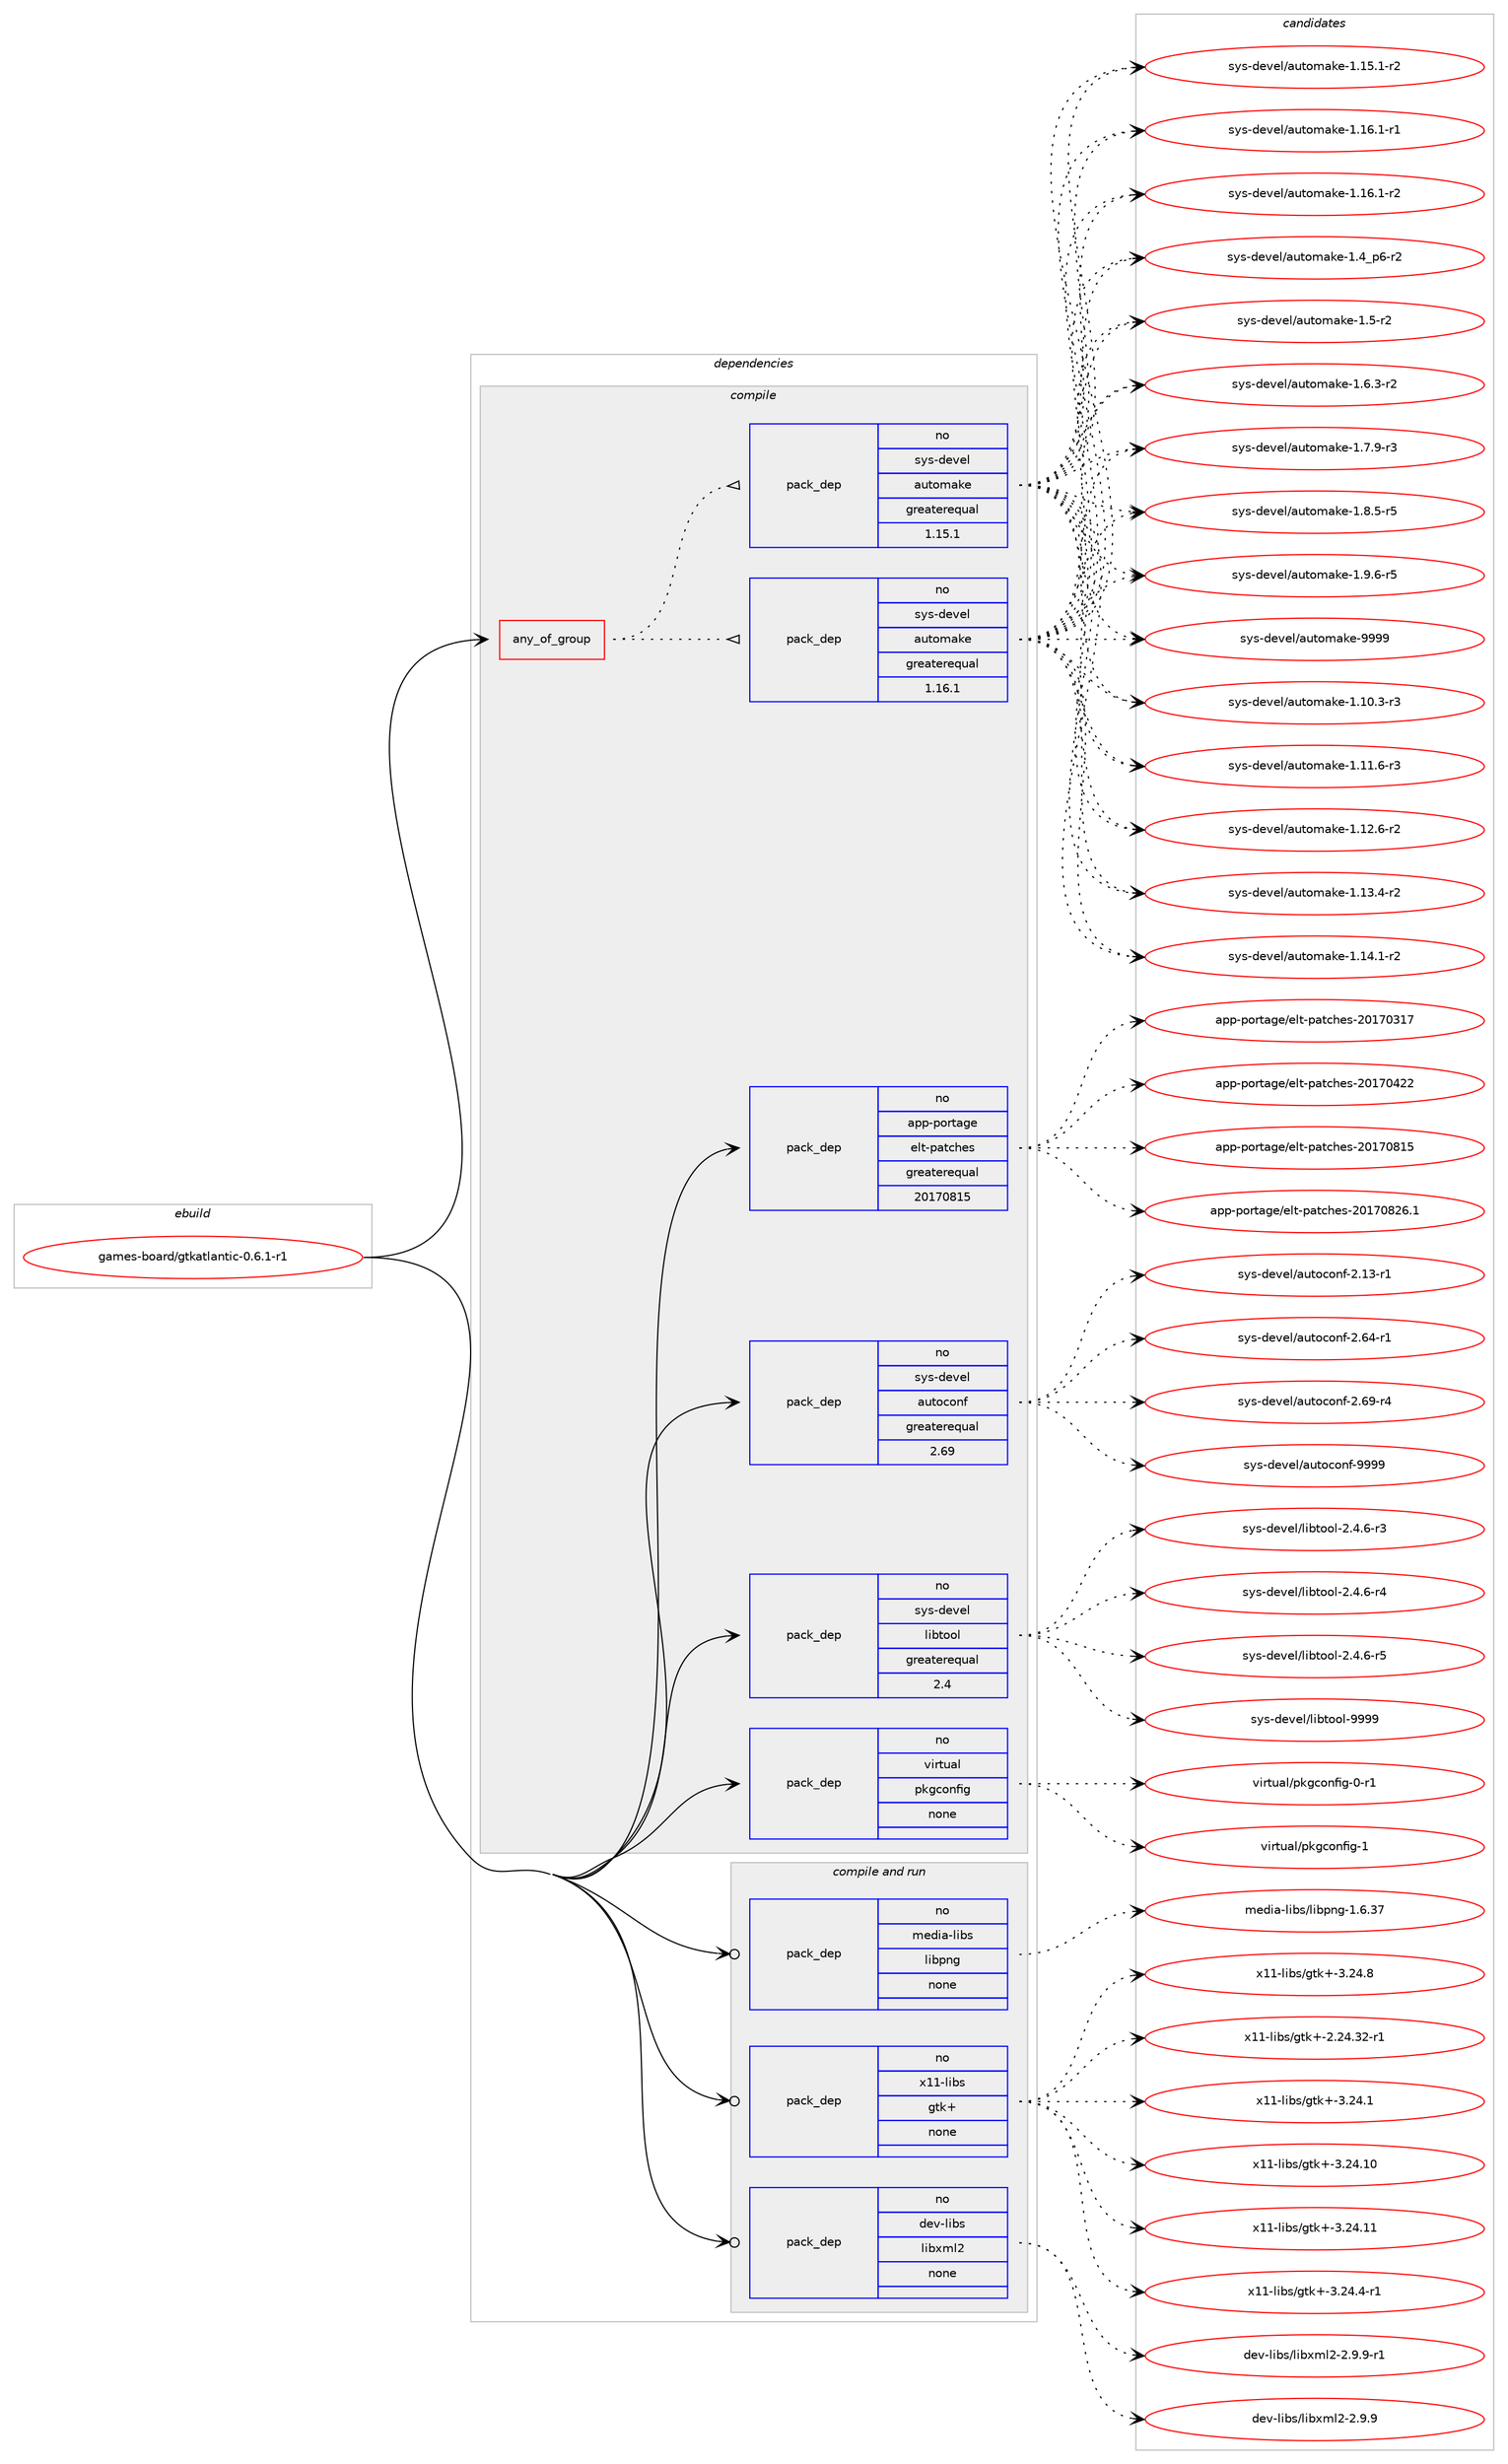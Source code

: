 digraph prolog {

# *************
# Graph options
# *************

newrank=true;
concentrate=true;
compound=true;
graph [rankdir=LR,fontname=Helvetica,fontsize=10,ranksep=1.5];#, ranksep=2.5, nodesep=0.2];
edge  [arrowhead=vee];
node  [fontname=Helvetica,fontsize=10];

# **********
# The ebuild
# **********

subgraph cluster_leftcol {
color=gray;
rank=same;
label=<<i>ebuild</i>>;
id [label="games-board/gtkatlantic-0.6.1-r1", color=red, width=4, href="../games-board/gtkatlantic-0.6.1-r1.svg"];
}

# ****************
# The dependencies
# ****************

subgraph cluster_midcol {
color=gray;
label=<<i>dependencies</i>>;
subgraph cluster_compile {
fillcolor="#eeeeee";
style=filled;
label=<<i>compile</i>>;
subgraph any11920 {
dependency737595 [label=<<TABLE BORDER="0" CELLBORDER="1" CELLSPACING="0" CELLPADDING="4"><TR><TD CELLPADDING="10">any_of_group</TD></TR></TABLE>>, shape=none, color=red];subgraph pack541049 {
dependency737596 [label=<<TABLE BORDER="0" CELLBORDER="1" CELLSPACING="0" CELLPADDING="4" WIDTH="220"><TR><TD ROWSPAN="6" CELLPADDING="30">pack_dep</TD></TR><TR><TD WIDTH="110">no</TD></TR><TR><TD>sys-devel</TD></TR><TR><TD>automake</TD></TR><TR><TD>greaterequal</TD></TR><TR><TD>1.16.1</TD></TR></TABLE>>, shape=none, color=blue];
}
dependency737595:e -> dependency737596:w [weight=20,style="dotted",arrowhead="oinv"];
subgraph pack541050 {
dependency737597 [label=<<TABLE BORDER="0" CELLBORDER="1" CELLSPACING="0" CELLPADDING="4" WIDTH="220"><TR><TD ROWSPAN="6" CELLPADDING="30">pack_dep</TD></TR><TR><TD WIDTH="110">no</TD></TR><TR><TD>sys-devel</TD></TR><TR><TD>automake</TD></TR><TR><TD>greaterequal</TD></TR><TR><TD>1.15.1</TD></TR></TABLE>>, shape=none, color=blue];
}
dependency737595:e -> dependency737597:w [weight=20,style="dotted",arrowhead="oinv"];
}
id:e -> dependency737595:w [weight=20,style="solid",arrowhead="vee"];
subgraph pack541051 {
dependency737598 [label=<<TABLE BORDER="0" CELLBORDER="1" CELLSPACING="0" CELLPADDING="4" WIDTH="220"><TR><TD ROWSPAN="6" CELLPADDING="30">pack_dep</TD></TR><TR><TD WIDTH="110">no</TD></TR><TR><TD>app-portage</TD></TR><TR><TD>elt-patches</TD></TR><TR><TD>greaterequal</TD></TR><TR><TD>20170815</TD></TR></TABLE>>, shape=none, color=blue];
}
id:e -> dependency737598:w [weight=20,style="solid",arrowhead="vee"];
subgraph pack541052 {
dependency737599 [label=<<TABLE BORDER="0" CELLBORDER="1" CELLSPACING="0" CELLPADDING="4" WIDTH="220"><TR><TD ROWSPAN="6" CELLPADDING="30">pack_dep</TD></TR><TR><TD WIDTH="110">no</TD></TR><TR><TD>sys-devel</TD></TR><TR><TD>autoconf</TD></TR><TR><TD>greaterequal</TD></TR><TR><TD>2.69</TD></TR></TABLE>>, shape=none, color=blue];
}
id:e -> dependency737599:w [weight=20,style="solid",arrowhead="vee"];
subgraph pack541053 {
dependency737600 [label=<<TABLE BORDER="0" CELLBORDER="1" CELLSPACING="0" CELLPADDING="4" WIDTH="220"><TR><TD ROWSPAN="6" CELLPADDING="30">pack_dep</TD></TR><TR><TD WIDTH="110">no</TD></TR><TR><TD>sys-devel</TD></TR><TR><TD>libtool</TD></TR><TR><TD>greaterequal</TD></TR><TR><TD>2.4</TD></TR></TABLE>>, shape=none, color=blue];
}
id:e -> dependency737600:w [weight=20,style="solid",arrowhead="vee"];
subgraph pack541054 {
dependency737601 [label=<<TABLE BORDER="0" CELLBORDER="1" CELLSPACING="0" CELLPADDING="4" WIDTH="220"><TR><TD ROWSPAN="6" CELLPADDING="30">pack_dep</TD></TR><TR><TD WIDTH="110">no</TD></TR><TR><TD>virtual</TD></TR><TR><TD>pkgconfig</TD></TR><TR><TD>none</TD></TR><TR><TD></TD></TR></TABLE>>, shape=none, color=blue];
}
id:e -> dependency737601:w [weight=20,style="solid",arrowhead="vee"];
}
subgraph cluster_compileandrun {
fillcolor="#eeeeee";
style=filled;
label=<<i>compile and run</i>>;
subgraph pack541055 {
dependency737602 [label=<<TABLE BORDER="0" CELLBORDER="1" CELLSPACING="0" CELLPADDING="4" WIDTH="220"><TR><TD ROWSPAN="6" CELLPADDING="30">pack_dep</TD></TR><TR><TD WIDTH="110">no</TD></TR><TR><TD>dev-libs</TD></TR><TR><TD>libxml2</TD></TR><TR><TD>none</TD></TR><TR><TD></TD></TR></TABLE>>, shape=none, color=blue];
}
id:e -> dependency737602:w [weight=20,style="solid",arrowhead="odotvee"];
subgraph pack541056 {
dependency737603 [label=<<TABLE BORDER="0" CELLBORDER="1" CELLSPACING="0" CELLPADDING="4" WIDTH="220"><TR><TD ROWSPAN="6" CELLPADDING="30">pack_dep</TD></TR><TR><TD WIDTH="110">no</TD></TR><TR><TD>media-libs</TD></TR><TR><TD>libpng</TD></TR><TR><TD>none</TD></TR><TR><TD></TD></TR></TABLE>>, shape=none, color=blue];
}
id:e -> dependency737603:w [weight=20,style="solid",arrowhead="odotvee"];
subgraph pack541057 {
dependency737604 [label=<<TABLE BORDER="0" CELLBORDER="1" CELLSPACING="0" CELLPADDING="4" WIDTH="220"><TR><TD ROWSPAN="6" CELLPADDING="30">pack_dep</TD></TR><TR><TD WIDTH="110">no</TD></TR><TR><TD>x11-libs</TD></TR><TR><TD>gtk+</TD></TR><TR><TD>none</TD></TR><TR><TD></TD></TR></TABLE>>, shape=none, color=blue];
}
id:e -> dependency737604:w [weight=20,style="solid",arrowhead="odotvee"];
}
subgraph cluster_run {
fillcolor="#eeeeee";
style=filled;
label=<<i>run</i>>;
}
}

# **************
# The candidates
# **************

subgraph cluster_choices {
rank=same;
color=gray;
label=<<i>candidates</i>>;

subgraph choice541049 {
color=black;
nodesep=1;
choice11512111545100101118101108479711711611110997107101454946494846514511451 [label="sys-devel/automake-1.10.3-r3", color=red, width=4,href="../sys-devel/automake-1.10.3-r3.svg"];
choice11512111545100101118101108479711711611110997107101454946494946544511451 [label="sys-devel/automake-1.11.6-r3", color=red, width=4,href="../sys-devel/automake-1.11.6-r3.svg"];
choice11512111545100101118101108479711711611110997107101454946495046544511450 [label="sys-devel/automake-1.12.6-r2", color=red, width=4,href="../sys-devel/automake-1.12.6-r2.svg"];
choice11512111545100101118101108479711711611110997107101454946495146524511450 [label="sys-devel/automake-1.13.4-r2", color=red, width=4,href="../sys-devel/automake-1.13.4-r2.svg"];
choice11512111545100101118101108479711711611110997107101454946495246494511450 [label="sys-devel/automake-1.14.1-r2", color=red, width=4,href="../sys-devel/automake-1.14.1-r2.svg"];
choice11512111545100101118101108479711711611110997107101454946495346494511450 [label="sys-devel/automake-1.15.1-r2", color=red, width=4,href="../sys-devel/automake-1.15.1-r2.svg"];
choice11512111545100101118101108479711711611110997107101454946495446494511449 [label="sys-devel/automake-1.16.1-r1", color=red, width=4,href="../sys-devel/automake-1.16.1-r1.svg"];
choice11512111545100101118101108479711711611110997107101454946495446494511450 [label="sys-devel/automake-1.16.1-r2", color=red, width=4,href="../sys-devel/automake-1.16.1-r2.svg"];
choice115121115451001011181011084797117116111109971071014549465295112544511450 [label="sys-devel/automake-1.4_p6-r2", color=red, width=4,href="../sys-devel/automake-1.4_p6-r2.svg"];
choice11512111545100101118101108479711711611110997107101454946534511450 [label="sys-devel/automake-1.5-r2", color=red, width=4,href="../sys-devel/automake-1.5-r2.svg"];
choice115121115451001011181011084797117116111109971071014549465446514511450 [label="sys-devel/automake-1.6.3-r2", color=red, width=4,href="../sys-devel/automake-1.6.3-r2.svg"];
choice115121115451001011181011084797117116111109971071014549465546574511451 [label="sys-devel/automake-1.7.9-r3", color=red, width=4,href="../sys-devel/automake-1.7.9-r3.svg"];
choice115121115451001011181011084797117116111109971071014549465646534511453 [label="sys-devel/automake-1.8.5-r5", color=red, width=4,href="../sys-devel/automake-1.8.5-r5.svg"];
choice115121115451001011181011084797117116111109971071014549465746544511453 [label="sys-devel/automake-1.9.6-r5", color=red, width=4,href="../sys-devel/automake-1.9.6-r5.svg"];
choice115121115451001011181011084797117116111109971071014557575757 [label="sys-devel/automake-9999", color=red, width=4,href="../sys-devel/automake-9999.svg"];
dependency737596:e -> choice11512111545100101118101108479711711611110997107101454946494846514511451:w [style=dotted,weight="100"];
dependency737596:e -> choice11512111545100101118101108479711711611110997107101454946494946544511451:w [style=dotted,weight="100"];
dependency737596:e -> choice11512111545100101118101108479711711611110997107101454946495046544511450:w [style=dotted,weight="100"];
dependency737596:e -> choice11512111545100101118101108479711711611110997107101454946495146524511450:w [style=dotted,weight="100"];
dependency737596:e -> choice11512111545100101118101108479711711611110997107101454946495246494511450:w [style=dotted,weight="100"];
dependency737596:e -> choice11512111545100101118101108479711711611110997107101454946495346494511450:w [style=dotted,weight="100"];
dependency737596:e -> choice11512111545100101118101108479711711611110997107101454946495446494511449:w [style=dotted,weight="100"];
dependency737596:e -> choice11512111545100101118101108479711711611110997107101454946495446494511450:w [style=dotted,weight="100"];
dependency737596:e -> choice115121115451001011181011084797117116111109971071014549465295112544511450:w [style=dotted,weight="100"];
dependency737596:e -> choice11512111545100101118101108479711711611110997107101454946534511450:w [style=dotted,weight="100"];
dependency737596:e -> choice115121115451001011181011084797117116111109971071014549465446514511450:w [style=dotted,weight="100"];
dependency737596:e -> choice115121115451001011181011084797117116111109971071014549465546574511451:w [style=dotted,weight="100"];
dependency737596:e -> choice115121115451001011181011084797117116111109971071014549465646534511453:w [style=dotted,weight="100"];
dependency737596:e -> choice115121115451001011181011084797117116111109971071014549465746544511453:w [style=dotted,weight="100"];
dependency737596:e -> choice115121115451001011181011084797117116111109971071014557575757:w [style=dotted,weight="100"];
}
subgraph choice541050 {
color=black;
nodesep=1;
choice11512111545100101118101108479711711611110997107101454946494846514511451 [label="sys-devel/automake-1.10.3-r3", color=red, width=4,href="../sys-devel/automake-1.10.3-r3.svg"];
choice11512111545100101118101108479711711611110997107101454946494946544511451 [label="sys-devel/automake-1.11.6-r3", color=red, width=4,href="../sys-devel/automake-1.11.6-r3.svg"];
choice11512111545100101118101108479711711611110997107101454946495046544511450 [label="sys-devel/automake-1.12.6-r2", color=red, width=4,href="../sys-devel/automake-1.12.6-r2.svg"];
choice11512111545100101118101108479711711611110997107101454946495146524511450 [label="sys-devel/automake-1.13.4-r2", color=red, width=4,href="../sys-devel/automake-1.13.4-r2.svg"];
choice11512111545100101118101108479711711611110997107101454946495246494511450 [label="sys-devel/automake-1.14.1-r2", color=red, width=4,href="../sys-devel/automake-1.14.1-r2.svg"];
choice11512111545100101118101108479711711611110997107101454946495346494511450 [label="sys-devel/automake-1.15.1-r2", color=red, width=4,href="../sys-devel/automake-1.15.1-r2.svg"];
choice11512111545100101118101108479711711611110997107101454946495446494511449 [label="sys-devel/automake-1.16.1-r1", color=red, width=4,href="../sys-devel/automake-1.16.1-r1.svg"];
choice11512111545100101118101108479711711611110997107101454946495446494511450 [label="sys-devel/automake-1.16.1-r2", color=red, width=4,href="../sys-devel/automake-1.16.1-r2.svg"];
choice115121115451001011181011084797117116111109971071014549465295112544511450 [label="sys-devel/automake-1.4_p6-r2", color=red, width=4,href="../sys-devel/automake-1.4_p6-r2.svg"];
choice11512111545100101118101108479711711611110997107101454946534511450 [label="sys-devel/automake-1.5-r2", color=red, width=4,href="../sys-devel/automake-1.5-r2.svg"];
choice115121115451001011181011084797117116111109971071014549465446514511450 [label="sys-devel/automake-1.6.3-r2", color=red, width=4,href="../sys-devel/automake-1.6.3-r2.svg"];
choice115121115451001011181011084797117116111109971071014549465546574511451 [label="sys-devel/automake-1.7.9-r3", color=red, width=4,href="../sys-devel/automake-1.7.9-r3.svg"];
choice115121115451001011181011084797117116111109971071014549465646534511453 [label="sys-devel/automake-1.8.5-r5", color=red, width=4,href="../sys-devel/automake-1.8.5-r5.svg"];
choice115121115451001011181011084797117116111109971071014549465746544511453 [label="sys-devel/automake-1.9.6-r5", color=red, width=4,href="../sys-devel/automake-1.9.6-r5.svg"];
choice115121115451001011181011084797117116111109971071014557575757 [label="sys-devel/automake-9999", color=red, width=4,href="../sys-devel/automake-9999.svg"];
dependency737597:e -> choice11512111545100101118101108479711711611110997107101454946494846514511451:w [style=dotted,weight="100"];
dependency737597:e -> choice11512111545100101118101108479711711611110997107101454946494946544511451:w [style=dotted,weight="100"];
dependency737597:e -> choice11512111545100101118101108479711711611110997107101454946495046544511450:w [style=dotted,weight="100"];
dependency737597:e -> choice11512111545100101118101108479711711611110997107101454946495146524511450:w [style=dotted,weight="100"];
dependency737597:e -> choice11512111545100101118101108479711711611110997107101454946495246494511450:w [style=dotted,weight="100"];
dependency737597:e -> choice11512111545100101118101108479711711611110997107101454946495346494511450:w [style=dotted,weight="100"];
dependency737597:e -> choice11512111545100101118101108479711711611110997107101454946495446494511449:w [style=dotted,weight="100"];
dependency737597:e -> choice11512111545100101118101108479711711611110997107101454946495446494511450:w [style=dotted,weight="100"];
dependency737597:e -> choice115121115451001011181011084797117116111109971071014549465295112544511450:w [style=dotted,weight="100"];
dependency737597:e -> choice11512111545100101118101108479711711611110997107101454946534511450:w [style=dotted,weight="100"];
dependency737597:e -> choice115121115451001011181011084797117116111109971071014549465446514511450:w [style=dotted,weight="100"];
dependency737597:e -> choice115121115451001011181011084797117116111109971071014549465546574511451:w [style=dotted,weight="100"];
dependency737597:e -> choice115121115451001011181011084797117116111109971071014549465646534511453:w [style=dotted,weight="100"];
dependency737597:e -> choice115121115451001011181011084797117116111109971071014549465746544511453:w [style=dotted,weight="100"];
dependency737597:e -> choice115121115451001011181011084797117116111109971071014557575757:w [style=dotted,weight="100"];
}
subgraph choice541051 {
color=black;
nodesep=1;
choice97112112451121111141169710310147101108116451129711699104101115455048495548514955 [label="app-portage/elt-patches-20170317", color=red, width=4,href="../app-portage/elt-patches-20170317.svg"];
choice97112112451121111141169710310147101108116451129711699104101115455048495548525050 [label="app-portage/elt-patches-20170422", color=red, width=4,href="../app-portage/elt-patches-20170422.svg"];
choice97112112451121111141169710310147101108116451129711699104101115455048495548564953 [label="app-portage/elt-patches-20170815", color=red, width=4,href="../app-portage/elt-patches-20170815.svg"];
choice971121124511211111411697103101471011081164511297116991041011154550484955485650544649 [label="app-portage/elt-patches-20170826.1", color=red, width=4,href="../app-portage/elt-patches-20170826.1.svg"];
dependency737598:e -> choice97112112451121111141169710310147101108116451129711699104101115455048495548514955:w [style=dotted,weight="100"];
dependency737598:e -> choice97112112451121111141169710310147101108116451129711699104101115455048495548525050:w [style=dotted,weight="100"];
dependency737598:e -> choice97112112451121111141169710310147101108116451129711699104101115455048495548564953:w [style=dotted,weight="100"];
dependency737598:e -> choice971121124511211111411697103101471011081164511297116991041011154550484955485650544649:w [style=dotted,weight="100"];
}
subgraph choice541052 {
color=black;
nodesep=1;
choice1151211154510010111810110847971171161119911111010245504649514511449 [label="sys-devel/autoconf-2.13-r1", color=red, width=4,href="../sys-devel/autoconf-2.13-r1.svg"];
choice1151211154510010111810110847971171161119911111010245504654524511449 [label="sys-devel/autoconf-2.64-r1", color=red, width=4,href="../sys-devel/autoconf-2.64-r1.svg"];
choice1151211154510010111810110847971171161119911111010245504654574511452 [label="sys-devel/autoconf-2.69-r4", color=red, width=4,href="../sys-devel/autoconf-2.69-r4.svg"];
choice115121115451001011181011084797117116111991111101024557575757 [label="sys-devel/autoconf-9999", color=red, width=4,href="../sys-devel/autoconf-9999.svg"];
dependency737599:e -> choice1151211154510010111810110847971171161119911111010245504649514511449:w [style=dotted,weight="100"];
dependency737599:e -> choice1151211154510010111810110847971171161119911111010245504654524511449:w [style=dotted,weight="100"];
dependency737599:e -> choice1151211154510010111810110847971171161119911111010245504654574511452:w [style=dotted,weight="100"];
dependency737599:e -> choice115121115451001011181011084797117116111991111101024557575757:w [style=dotted,weight="100"];
}
subgraph choice541053 {
color=black;
nodesep=1;
choice1151211154510010111810110847108105981161111111084550465246544511451 [label="sys-devel/libtool-2.4.6-r3", color=red, width=4,href="../sys-devel/libtool-2.4.6-r3.svg"];
choice1151211154510010111810110847108105981161111111084550465246544511452 [label="sys-devel/libtool-2.4.6-r4", color=red, width=4,href="../sys-devel/libtool-2.4.6-r4.svg"];
choice1151211154510010111810110847108105981161111111084550465246544511453 [label="sys-devel/libtool-2.4.6-r5", color=red, width=4,href="../sys-devel/libtool-2.4.6-r5.svg"];
choice1151211154510010111810110847108105981161111111084557575757 [label="sys-devel/libtool-9999", color=red, width=4,href="../sys-devel/libtool-9999.svg"];
dependency737600:e -> choice1151211154510010111810110847108105981161111111084550465246544511451:w [style=dotted,weight="100"];
dependency737600:e -> choice1151211154510010111810110847108105981161111111084550465246544511452:w [style=dotted,weight="100"];
dependency737600:e -> choice1151211154510010111810110847108105981161111111084550465246544511453:w [style=dotted,weight="100"];
dependency737600:e -> choice1151211154510010111810110847108105981161111111084557575757:w [style=dotted,weight="100"];
}
subgraph choice541054 {
color=black;
nodesep=1;
choice11810511411611797108471121071039911111010210510345484511449 [label="virtual/pkgconfig-0-r1", color=red, width=4,href="../virtual/pkgconfig-0-r1.svg"];
choice1181051141161179710847112107103991111101021051034549 [label="virtual/pkgconfig-1", color=red, width=4,href="../virtual/pkgconfig-1.svg"];
dependency737601:e -> choice11810511411611797108471121071039911111010210510345484511449:w [style=dotted,weight="100"];
dependency737601:e -> choice1181051141161179710847112107103991111101021051034549:w [style=dotted,weight="100"];
}
subgraph choice541055 {
color=black;
nodesep=1;
choice1001011184510810598115471081059812010910850455046574657 [label="dev-libs/libxml2-2.9.9", color=red, width=4,href="../dev-libs/libxml2-2.9.9.svg"];
choice10010111845108105981154710810598120109108504550465746574511449 [label="dev-libs/libxml2-2.9.9-r1", color=red, width=4,href="../dev-libs/libxml2-2.9.9-r1.svg"];
dependency737602:e -> choice1001011184510810598115471081059812010910850455046574657:w [style=dotted,weight="100"];
dependency737602:e -> choice10010111845108105981154710810598120109108504550465746574511449:w [style=dotted,weight="100"];
}
subgraph choice541056 {
color=black;
nodesep=1;
choice109101100105974510810598115471081059811211010345494654465155 [label="media-libs/libpng-1.6.37", color=red, width=4,href="../media-libs/libpng-1.6.37.svg"];
dependency737603:e -> choice109101100105974510810598115471081059811211010345494654465155:w [style=dotted,weight="100"];
}
subgraph choice541057 {
color=black;
nodesep=1;
choice12049494510810598115471031161074345504650524651504511449 [label="x11-libs/gtk+-2.24.32-r1", color=red, width=4,href="../x11-libs/gtk+-2.24.32-r1.svg"];
choice12049494510810598115471031161074345514650524649 [label="x11-libs/gtk+-3.24.1", color=red, width=4,href="../x11-libs/gtk+-3.24.1.svg"];
choice1204949451081059811547103116107434551465052464948 [label="x11-libs/gtk+-3.24.10", color=red, width=4,href="../x11-libs/gtk+-3.24.10.svg"];
choice1204949451081059811547103116107434551465052464949 [label="x11-libs/gtk+-3.24.11", color=red, width=4,href="../x11-libs/gtk+-3.24.11.svg"];
choice120494945108105981154710311610743455146505246524511449 [label="x11-libs/gtk+-3.24.4-r1", color=red, width=4,href="../x11-libs/gtk+-3.24.4-r1.svg"];
choice12049494510810598115471031161074345514650524656 [label="x11-libs/gtk+-3.24.8", color=red, width=4,href="../x11-libs/gtk+-3.24.8.svg"];
dependency737604:e -> choice12049494510810598115471031161074345504650524651504511449:w [style=dotted,weight="100"];
dependency737604:e -> choice12049494510810598115471031161074345514650524649:w [style=dotted,weight="100"];
dependency737604:e -> choice1204949451081059811547103116107434551465052464948:w [style=dotted,weight="100"];
dependency737604:e -> choice1204949451081059811547103116107434551465052464949:w [style=dotted,weight="100"];
dependency737604:e -> choice120494945108105981154710311610743455146505246524511449:w [style=dotted,weight="100"];
dependency737604:e -> choice12049494510810598115471031161074345514650524656:w [style=dotted,weight="100"];
}
}

}
